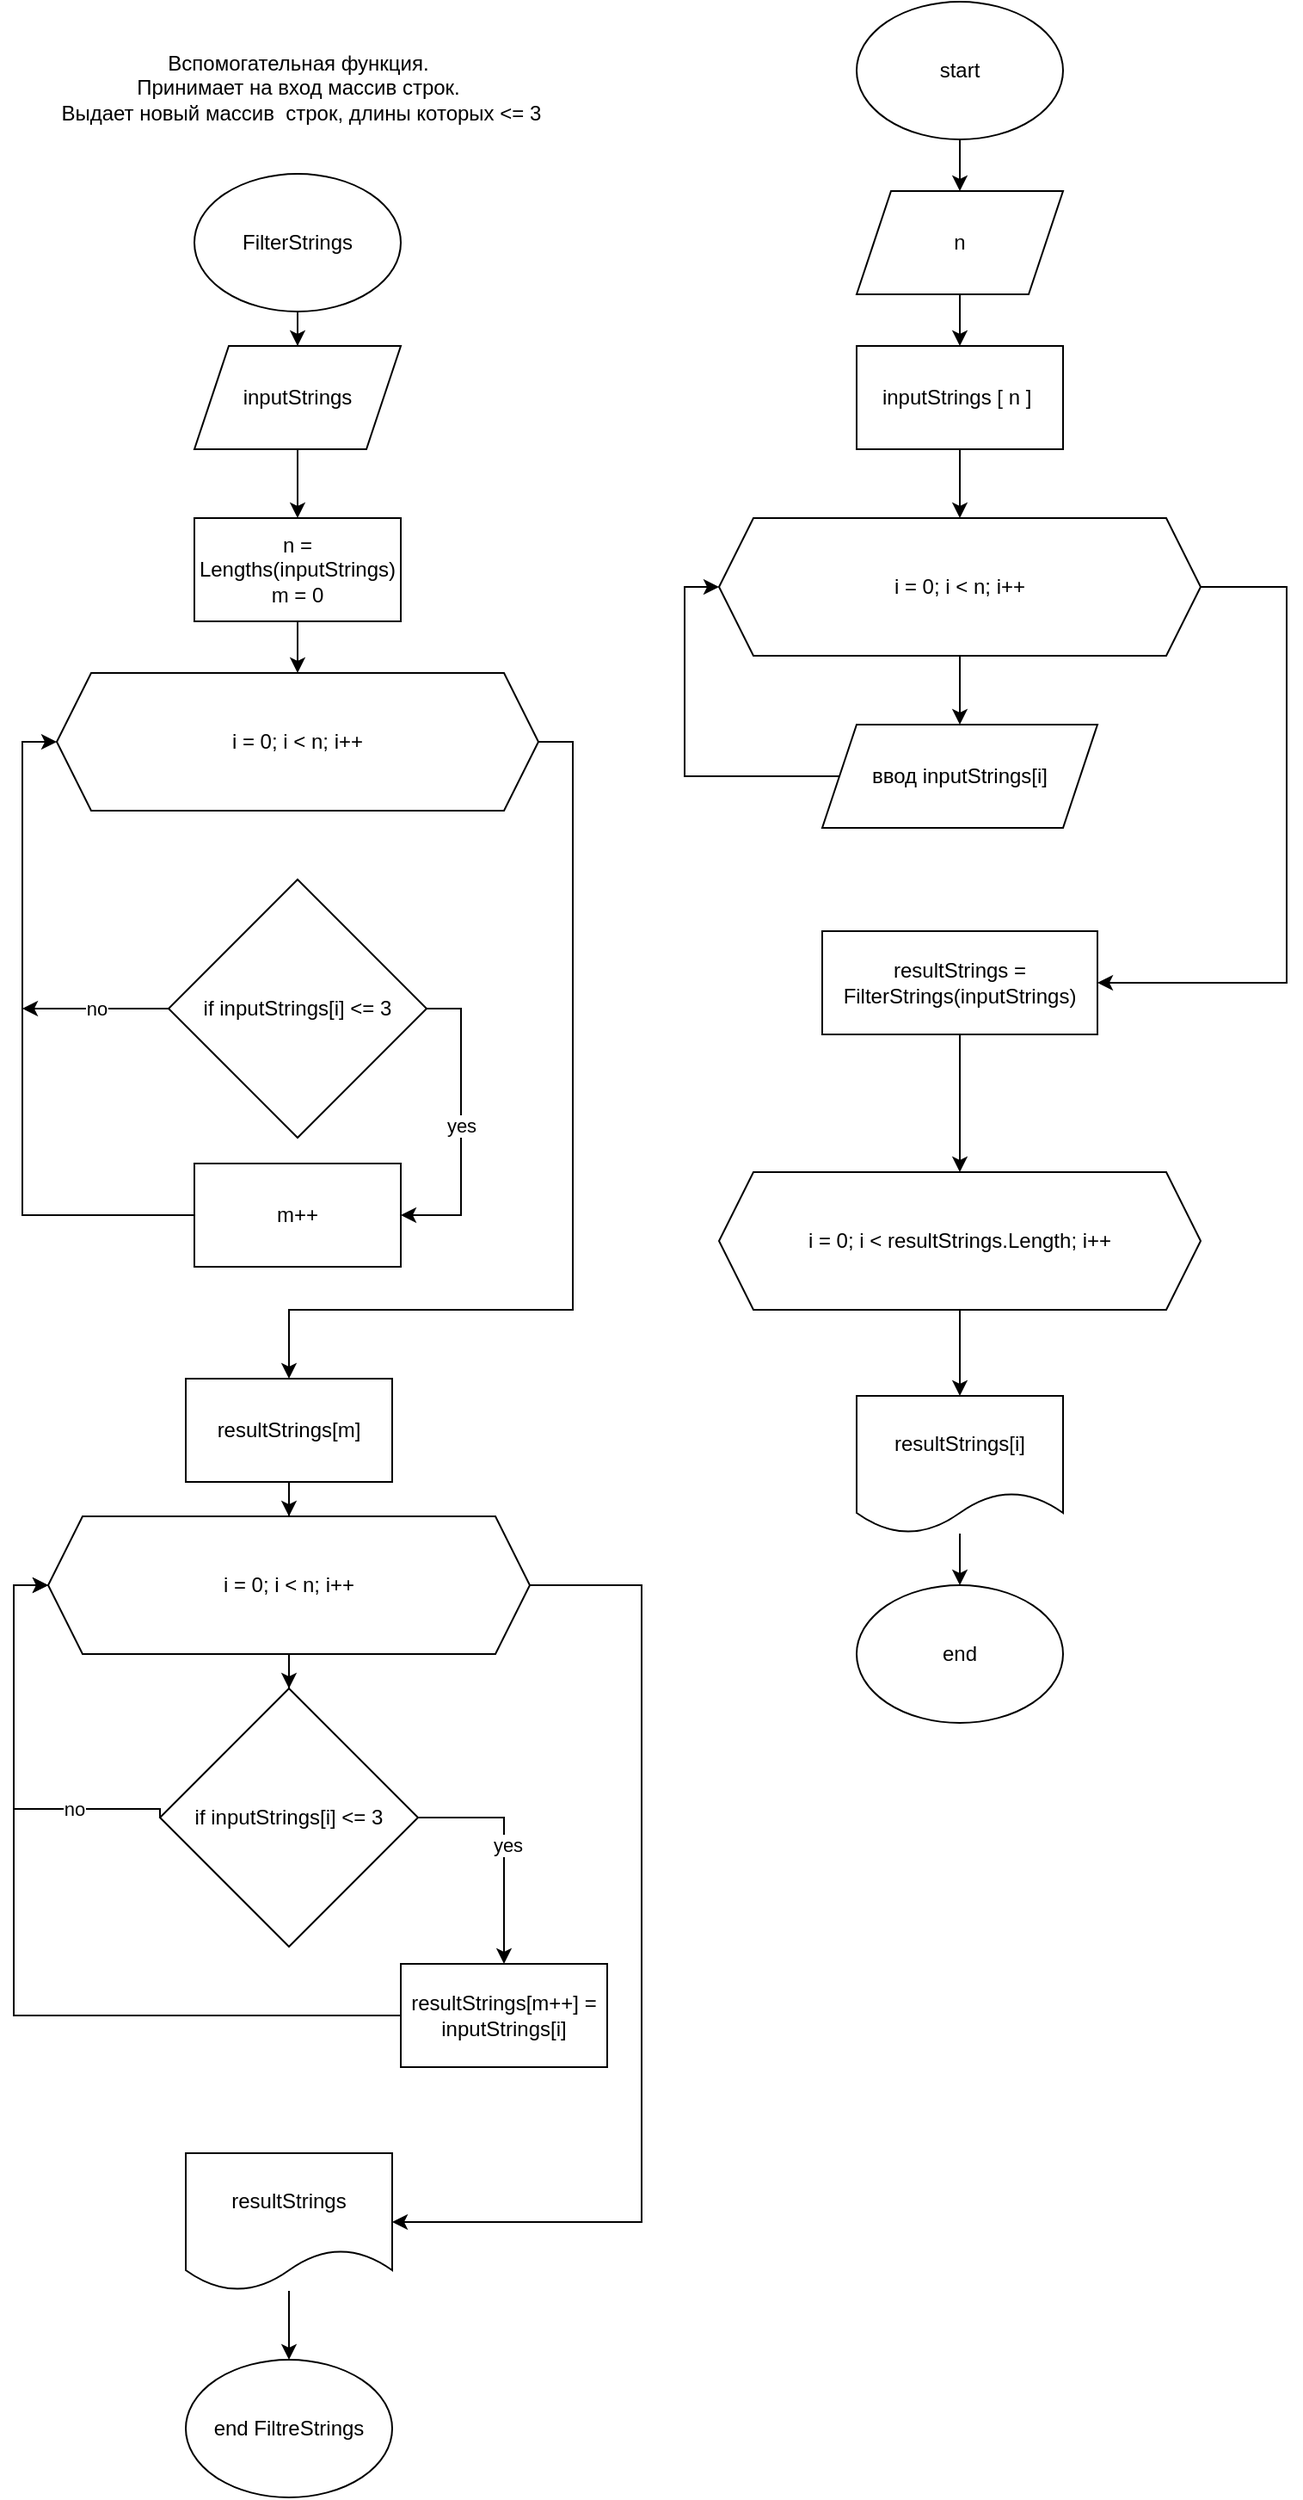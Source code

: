 <mxfile version="20.6.2" type="device"><diagram id="AHSS89zyZGMXvl4XXTPr" name="Страница 1"><mxGraphModel dx="1552" dy="774" grid="1" gridSize="10" guides="1" tooltips="1" connect="1" arrows="1" fold="1" page="1" pageScale="1" pageWidth="827" pageHeight="1169" math="0" shadow="0"><root><mxCell id="0"/><mxCell id="1" parent="0"/><mxCell id="A79azAsw2JGaCEw1hdze-7" style="edgeStyle=orthogonalEdgeStyle;rounded=0;orthogonalLoop=1;jettySize=auto;html=1;" edge="1" parent="1" source="A79azAsw2JGaCEw1hdze-1" target="A79azAsw2JGaCEw1hdze-2"><mxGeometry relative="1" as="geometry"/></mxCell><mxCell id="A79azAsw2JGaCEw1hdze-1" value="start" style="ellipse;whiteSpace=wrap;html=1;" vertex="1" parent="1"><mxGeometry x="510" y="30" width="120" height="80" as="geometry"/></mxCell><mxCell id="A79azAsw2JGaCEw1hdze-6" style="edgeStyle=orthogonalEdgeStyle;rounded=0;orthogonalLoop=1;jettySize=auto;html=1;" edge="1" parent="1" source="A79azAsw2JGaCEw1hdze-2" target="A79azAsw2JGaCEw1hdze-3"><mxGeometry relative="1" as="geometry"/></mxCell><mxCell id="A79azAsw2JGaCEw1hdze-2" value="n" style="shape=parallelogram;perimeter=parallelogramPerimeter;whiteSpace=wrap;html=1;fixedSize=1;" vertex="1" parent="1"><mxGeometry x="510" y="140" width="120" height="60" as="geometry"/></mxCell><mxCell id="A79azAsw2JGaCEw1hdze-8" style="edgeStyle=orthogonalEdgeStyle;rounded=0;orthogonalLoop=1;jettySize=auto;html=1;" edge="1" parent="1" source="A79azAsw2JGaCEw1hdze-3" target="A79azAsw2JGaCEw1hdze-4"><mxGeometry relative="1" as="geometry"/></mxCell><mxCell id="A79azAsw2JGaCEw1hdze-3" value="inputStrings [ n ]&amp;nbsp;" style="rounded=0;whiteSpace=wrap;html=1;" vertex="1" parent="1"><mxGeometry x="510" y="230" width="120" height="60" as="geometry"/></mxCell><mxCell id="A79azAsw2JGaCEw1hdze-9" style="edgeStyle=orthogonalEdgeStyle;rounded=0;orthogonalLoop=1;jettySize=auto;html=1;" edge="1" parent="1" source="A79azAsw2JGaCEw1hdze-4" target="A79azAsw2JGaCEw1hdze-5"><mxGeometry relative="1" as="geometry"/></mxCell><mxCell id="A79azAsw2JGaCEw1hdze-12" style="edgeStyle=orthogonalEdgeStyle;rounded=0;orthogonalLoop=1;jettySize=auto;html=1;entryX=1;entryY=0.5;entryDx=0;entryDy=0;" edge="1" parent="1" source="A79azAsw2JGaCEw1hdze-4" target="A79azAsw2JGaCEw1hdze-13"><mxGeometry relative="1" as="geometry"><mxPoint x="670" y="600" as="targetPoint"/><Array as="points"><mxPoint x="760" y="370"/><mxPoint x="760" y="600"/></Array></mxGeometry></mxCell><mxCell id="A79azAsw2JGaCEw1hdze-4" value="i = 0; i &amp;lt; n; i++" style="shape=hexagon;perimeter=hexagonPerimeter2;whiteSpace=wrap;html=1;fixedSize=1;" vertex="1" parent="1"><mxGeometry x="430" y="330" width="280" height="80" as="geometry"/></mxCell><mxCell id="A79azAsw2JGaCEw1hdze-10" style="edgeStyle=orthogonalEdgeStyle;rounded=0;orthogonalLoop=1;jettySize=auto;html=1;entryX=0;entryY=0.5;entryDx=0;entryDy=0;" edge="1" parent="1" source="A79azAsw2JGaCEw1hdze-5" target="A79azAsw2JGaCEw1hdze-4"><mxGeometry relative="1" as="geometry"><Array as="points"><mxPoint x="410" y="480"/><mxPoint x="410" y="370"/></Array></mxGeometry></mxCell><mxCell id="A79azAsw2JGaCEw1hdze-5" value="ввод inputStrings[i]" style="shape=parallelogram;perimeter=parallelogramPerimeter;whiteSpace=wrap;html=1;fixedSize=1;" vertex="1" parent="1"><mxGeometry x="490" y="450" width="160" height="60" as="geometry"/></mxCell><mxCell id="A79azAsw2JGaCEw1hdze-48" style="edgeStyle=orthogonalEdgeStyle;rounded=0;orthogonalLoop=1;jettySize=auto;html=1;" edge="1" parent="1" source="A79azAsw2JGaCEw1hdze-13" target="A79azAsw2JGaCEw1hdze-45"><mxGeometry relative="1" as="geometry"/></mxCell><mxCell id="A79azAsw2JGaCEw1hdze-13" value="resultStrings = FilterStrings(inputStrings)" style="rounded=0;whiteSpace=wrap;html=1;" vertex="1" parent="1"><mxGeometry x="490" y="570" width="160" height="60" as="geometry"/></mxCell><mxCell id="A79azAsw2JGaCEw1hdze-20" style="edgeStyle=orthogonalEdgeStyle;rounded=0;orthogonalLoop=1;jettySize=auto;html=1;" edge="1" parent="1" source="A79azAsw2JGaCEw1hdze-14" target="A79azAsw2JGaCEw1hdze-15"><mxGeometry relative="1" as="geometry"/></mxCell><mxCell id="A79azAsw2JGaCEw1hdze-14" value="FilterStrings" style="ellipse;whiteSpace=wrap;html=1;" vertex="1" parent="1"><mxGeometry x="125" y="130" width="120" height="80" as="geometry"/></mxCell><mxCell id="A79azAsw2JGaCEw1hdze-21" style="edgeStyle=orthogonalEdgeStyle;rounded=0;orthogonalLoop=1;jettySize=auto;html=1;" edge="1" parent="1" source="A79azAsw2JGaCEw1hdze-15" target="A79azAsw2JGaCEw1hdze-16"><mxGeometry relative="1" as="geometry"/></mxCell><mxCell id="A79azAsw2JGaCEw1hdze-15" value="inputStrings" style="shape=parallelogram;perimeter=parallelogramPerimeter;whiteSpace=wrap;html=1;fixedSize=1;" vertex="1" parent="1"><mxGeometry x="125" y="230" width="120" height="60" as="geometry"/></mxCell><mxCell id="A79azAsw2JGaCEw1hdze-33" style="edgeStyle=orthogonalEdgeStyle;rounded=0;orthogonalLoop=1;jettySize=auto;html=1;" edge="1" parent="1" source="A79azAsw2JGaCEw1hdze-16" target="A79azAsw2JGaCEw1hdze-17"><mxGeometry relative="1" as="geometry"/></mxCell><mxCell id="A79azAsw2JGaCEw1hdze-16" value="n = Lengths(inputStrings)&lt;br&gt;m = 0" style="rounded=0;whiteSpace=wrap;html=1;" vertex="1" parent="1"><mxGeometry x="125" y="330" width="120" height="60" as="geometry"/></mxCell><mxCell id="A79azAsw2JGaCEw1hdze-32" style="edgeStyle=orthogonalEdgeStyle;rounded=0;orthogonalLoop=1;jettySize=auto;html=1;entryX=0.5;entryY=0;entryDx=0;entryDy=0;" edge="1" parent="1" source="A79azAsw2JGaCEw1hdze-17" target="A79azAsw2JGaCEw1hdze-18"><mxGeometry relative="1" as="geometry"><Array as="points"><mxPoint x="345" y="460"/><mxPoint x="345" y="790"/><mxPoint x="180" y="790"/></Array></mxGeometry></mxCell><mxCell id="A79azAsw2JGaCEw1hdze-17" value="i = 0; i &amp;lt; n; i++" style="shape=hexagon;perimeter=hexagonPerimeter2;whiteSpace=wrap;html=1;fixedSize=1;" vertex="1" parent="1"><mxGeometry x="45" y="420" width="280" height="80" as="geometry"/></mxCell><mxCell id="A79azAsw2JGaCEw1hdze-37" style="edgeStyle=orthogonalEdgeStyle;rounded=0;orthogonalLoop=1;jettySize=auto;html=1;" edge="1" parent="1" source="A79azAsw2JGaCEw1hdze-18" target="A79azAsw2JGaCEw1hdze-34"><mxGeometry relative="1" as="geometry"/></mxCell><mxCell id="A79azAsw2JGaCEw1hdze-18" value="resultStrings[m]" style="rounded=0;whiteSpace=wrap;html=1;" vertex="1" parent="1"><mxGeometry x="120" y="830" width="120" height="60" as="geometry"/></mxCell><mxCell id="A79azAsw2JGaCEw1hdze-43" style="edgeStyle=orthogonalEdgeStyle;rounded=0;orthogonalLoop=1;jettySize=auto;html=1;entryX=0;entryY=0.5;entryDx=0;entryDy=0;" edge="1" parent="1" source="A79azAsw2JGaCEw1hdze-19" target="A79azAsw2JGaCEw1hdze-34"><mxGeometry relative="1" as="geometry"><Array as="points"><mxPoint x="20" y="1200"/><mxPoint x="20" y="950"/></Array></mxGeometry></mxCell><mxCell id="A79azAsw2JGaCEw1hdze-19" value="resultStrings[m++] = inputStrings[i]" style="rounded=0;whiteSpace=wrap;html=1;" vertex="1" parent="1"><mxGeometry x="245" y="1170" width="120" height="60" as="geometry"/></mxCell><mxCell id="A79azAsw2JGaCEw1hdze-25" value="yes" style="edgeStyle=orthogonalEdgeStyle;rounded=0;orthogonalLoop=1;jettySize=auto;html=1;exitX=1;exitY=0.5;exitDx=0;exitDy=0;entryX=1;entryY=0.5;entryDx=0;entryDy=0;" edge="1" parent="1" source="A79azAsw2JGaCEw1hdze-22" target="A79azAsw2JGaCEw1hdze-23"><mxGeometry relative="1" as="geometry"/></mxCell><mxCell id="A79azAsw2JGaCEw1hdze-31" value="no" style="edgeStyle=orthogonalEdgeStyle;rounded=0;orthogonalLoop=1;jettySize=auto;html=1;exitX=0;exitY=0.5;exitDx=0;exitDy=0;" edge="1" parent="1" source="A79azAsw2JGaCEw1hdze-22"><mxGeometry relative="1" as="geometry"><mxPoint x="25" y="615" as="targetPoint"/></mxGeometry></mxCell><mxCell id="A79azAsw2JGaCEw1hdze-22" value="if inputStrings[i] &amp;lt;= 3" style="rhombus;whiteSpace=wrap;html=1;" vertex="1" parent="1"><mxGeometry x="110" y="540" width="150" height="150" as="geometry"/></mxCell><mxCell id="A79azAsw2JGaCEw1hdze-26" style="edgeStyle=orthogonalEdgeStyle;rounded=0;orthogonalLoop=1;jettySize=auto;html=1;entryX=0;entryY=0.5;entryDx=0;entryDy=0;" edge="1" parent="1" source="A79azAsw2JGaCEw1hdze-23" target="A79azAsw2JGaCEw1hdze-17"><mxGeometry relative="1" as="geometry"><Array as="points"><mxPoint x="25" y="735"/><mxPoint x="25" y="460"/></Array></mxGeometry></mxCell><mxCell id="A79azAsw2JGaCEw1hdze-23" value="m++" style="whiteSpace=wrap;html=1;" vertex="1" parent="1"><mxGeometry x="125" y="705" width="120" height="60" as="geometry"/></mxCell><mxCell id="A79azAsw2JGaCEw1hdze-38" style="edgeStyle=orthogonalEdgeStyle;rounded=0;orthogonalLoop=1;jettySize=auto;html=1;" edge="1" parent="1" source="A79azAsw2JGaCEw1hdze-34" target="A79azAsw2JGaCEw1hdze-35"><mxGeometry relative="1" as="geometry"/></mxCell><mxCell id="A79azAsw2JGaCEw1hdze-44" style="edgeStyle=orthogonalEdgeStyle;rounded=0;orthogonalLoop=1;jettySize=auto;html=1;entryX=1;entryY=0.5;entryDx=0;entryDy=0;" edge="1" parent="1" source="A79azAsw2JGaCEw1hdze-34" target="A79azAsw2JGaCEw1hdze-36"><mxGeometry relative="1" as="geometry"><Array as="points"><mxPoint x="385" y="950"/><mxPoint x="385" y="1320"/></Array></mxGeometry></mxCell><mxCell id="A79azAsw2JGaCEw1hdze-34" value="i = 0; i &amp;lt; n; i++" style="shape=hexagon;perimeter=hexagonPerimeter2;whiteSpace=wrap;html=1;fixedSize=1;" vertex="1" parent="1"><mxGeometry x="40" y="910" width="280" height="80" as="geometry"/></mxCell><mxCell id="A79azAsw2JGaCEw1hdze-39" style="edgeStyle=orthogonalEdgeStyle;rounded=0;orthogonalLoop=1;jettySize=auto;html=1;" edge="1" parent="1" source="A79azAsw2JGaCEw1hdze-35" target="A79azAsw2JGaCEw1hdze-19"><mxGeometry relative="1" as="geometry"><Array as="points"><mxPoint x="305" y="1085"/></Array></mxGeometry></mxCell><mxCell id="A79azAsw2JGaCEw1hdze-40" value="yes" style="edgeLabel;html=1;align=center;verticalAlign=middle;resizable=0;points=[];" vertex="1" connectable="0" parent="A79azAsw2JGaCEw1hdze-39"><mxGeometry x="-0.021" y="2" relative="1" as="geometry"><mxPoint as="offset"/></mxGeometry></mxCell><mxCell id="A79azAsw2JGaCEw1hdze-41" style="edgeStyle=orthogonalEdgeStyle;rounded=0;orthogonalLoop=1;jettySize=auto;html=1;entryX=0;entryY=0.5;entryDx=0;entryDy=0;exitX=0;exitY=0.5;exitDx=0;exitDy=0;" edge="1" parent="1" source="A79azAsw2JGaCEw1hdze-35" target="A79azAsw2JGaCEw1hdze-34"><mxGeometry relative="1" as="geometry"><Array as="points"><mxPoint x="105" y="1080"/><mxPoint x="20" y="1080"/><mxPoint x="20" y="950"/></Array></mxGeometry></mxCell><mxCell id="A79azAsw2JGaCEw1hdze-42" value="no" style="edgeLabel;html=1;align=center;verticalAlign=middle;resizable=0;points=[];" vertex="1" connectable="0" parent="A79azAsw2JGaCEw1hdze-41"><mxGeometry x="0.073" y="1" relative="1" as="geometry"><mxPoint x="36" y="39" as="offset"/></mxGeometry></mxCell><mxCell id="A79azAsw2JGaCEw1hdze-35" value="if inputStrings[i] &amp;lt;= 3" style="rhombus;whiteSpace=wrap;html=1;" vertex="1" parent="1"><mxGeometry x="105" y="1010" width="150" height="150" as="geometry"/></mxCell><mxCell id="A79azAsw2JGaCEw1hdze-52" style="edgeStyle=orthogonalEdgeStyle;rounded=0;orthogonalLoop=1;jettySize=auto;html=1;" edge="1" parent="1" source="A79azAsw2JGaCEw1hdze-36" target="A79azAsw2JGaCEw1hdze-51"><mxGeometry relative="1" as="geometry"/></mxCell><mxCell id="A79azAsw2JGaCEw1hdze-36" value="resultStrings" style="shape=document;whiteSpace=wrap;html=1;boundedLbl=1;" vertex="1" parent="1"><mxGeometry x="120" y="1280" width="120" height="80" as="geometry"/></mxCell><mxCell id="A79azAsw2JGaCEw1hdze-47" style="edgeStyle=orthogonalEdgeStyle;rounded=0;orthogonalLoop=1;jettySize=auto;html=1;" edge="1" parent="1" source="A79azAsw2JGaCEw1hdze-45" target="A79azAsw2JGaCEw1hdze-46"><mxGeometry relative="1" as="geometry"/></mxCell><mxCell id="A79azAsw2JGaCEw1hdze-45" value="i = 0; i &amp;lt; resultStrings.Length; i++" style="shape=hexagon;perimeter=hexagonPerimeter2;whiteSpace=wrap;html=1;fixedSize=1;" vertex="1" parent="1"><mxGeometry x="430" y="710" width="280" height="80" as="geometry"/></mxCell><mxCell id="A79azAsw2JGaCEw1hdze-50" style="edgeStyle=orthogonalEdgeStyle;rounded=0;orthogonalLoop=1;jettySize=auto;html=1;" edge="1" parent="1" source="A79azAsw2JGaCEw1hdze-46" target="A79azAsw2JGaCEw1hdze-49"><mxGeometry relative="1" as="geometry"/></mxCell><mxCell id="A79azAsw2JGaCEw1hdze-46" value="resultStrings[i]" style="shape=document;whiteSpace=wrap;html=1;boundedLbl=1;" vertex="1" parent="1"><mxGeometry x="510" y="840" width="120" height="80" as="geometry"/></mxCell><mxCell id="A79azAsw2JGaCEw1hdze-49" value="end" style="ellipse;whiteSpace=wrap;html=1;" vertex="1" parent="1"><mxGeometry x="510" y="950" width="120" height="80" as="geometry"/></mxCell><mxCell id="A79azAsw2JGaCEw1hdze-51" value="end FiltreStrings" style="ellipse;whiteSpace=wrap;html=1;" vertex="1" parent="1"><mxGeometry x="120" y="1400" width="120" height="80" as="geometry"/></mxCell><mxCell id="A79azAsw2JGaCEw1hdze-53" value="Вспомогательная функция. &lt;br&gt;Принимает на вход массив строк.&lt;br&gt;&amp;nbsp;Выдает новый массив&amp;nbsp; строк, длины которых &amp;lt;= 3" style="text;html=1;align=center;verticalAlign=middle;resizable=0;points=[];autosize=1;strokeColor=none;fillColor=none;" vertex="1" parent="1"><mxGeometry x="30" y="50" width="310" height="60" as="geometry"/></mxCell></root></mxGraphModel></diagram></mxfile>